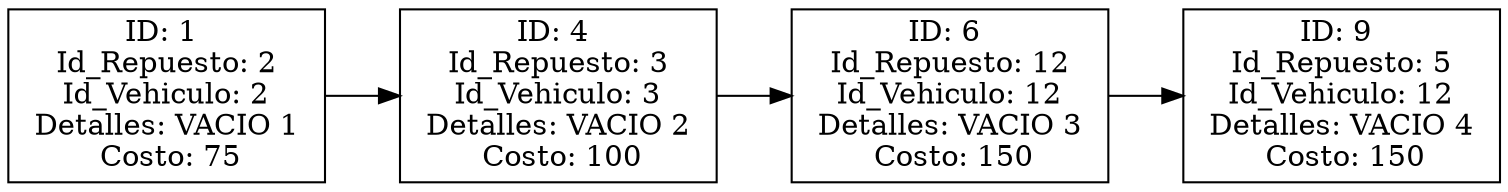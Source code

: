 digraph G {
rankdir=LR;
node [shape=record];
splines=true;
node0 [label="ID: 1 \n Id_Repuesto: 2 \n Id_Vehiculo: 2 \n Detalles: VACIO 1 \n Costo: 75"]
node0 -> node1;
node1 [label="ID: 4 \n Id_Repuesto: 3 \n Id_Vehiculo: 3 \n Detalles: VACIO 2 \n Costo: 100"]
node1 -> node2;
node2 [label="ID: 6 \n Id_Repuesto: 12 \n Id_Vehiculo: 12 \n Detalles: VACIO 3 \n Costo: 150"]
node2 -> node3;
node3 [label="ID: 9 \n Id_Repuesto: 5 \n Id_Vehiculo: 12 \n Detalles: VACIO 4 \n Costo: 150"]
}
